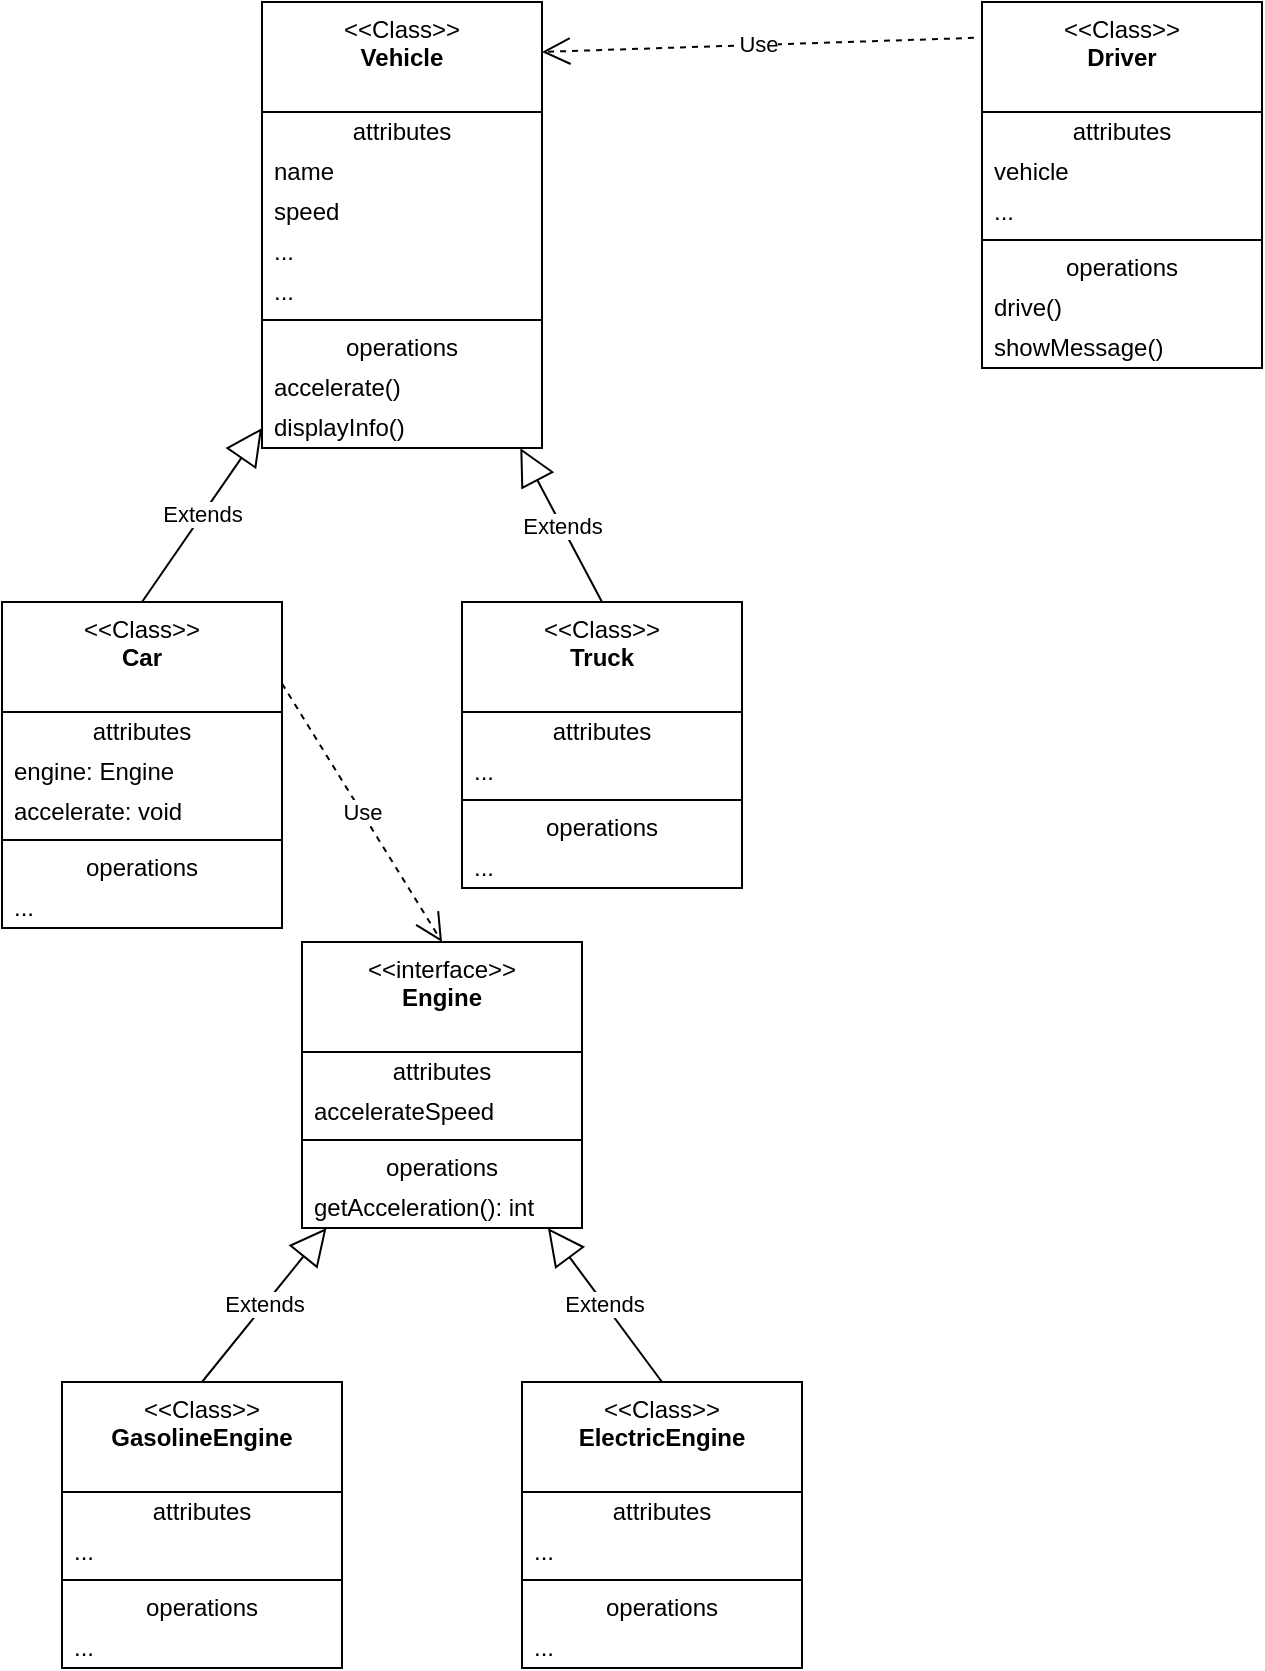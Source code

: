 <mxfile version="28.1.1">
  <diagram name="第 1 页" id="e4H4GtdoxLSZOBxEdRmO">
    <mxGraphModel dx="1678" dy="874" grid="1" gridSize="10" guides="1" tooltips="1" connect="1" arrows="1" fold="1" page="1" pageScale="1" pageWidth="1600" pageHeight="900" math="0" shadow="0">
      <root>
        <mxCell id="0" />
        <mxCell id="1" parent="0" />
        <mxCell id="27Q6gI-1ZeSjMCgkvhXm-2" value="&amp;lt;&amp;lt;Class&amp;gt;&amp;gt;&lt;br&gt;&lt;b&gt;Driver&lt;/b&gt;" style="swimlane;fontStyle=0;align=center;verticalAlign=top;childLayout=stackLayout;horizontal=1;startSize=55;horizontalStack=0;resizeParent=1;resizeParentMax=0;resizeLast=0;collapsible=0;marginBottom=0;html=1;whiteSpace=wrap;" vertex="1" parent="1">
          <mxGeometry x="510" y="20" width="140" height="183" as="geometry" />
        </mxCell>
        <mxCell id="27Q6gI-1ZeSjMCgkvhXm-3" value="attributes" style="text;html=1;strokeColor=none;fillColor=none;align=center;verticalAlign=middle;spacingLeft=4;spacingRight=4;overflow=hidden;rotatable=0;points=[[0,0.5],[1,0.5]];portConstraint=eastwest;whiteSpace=wrap;" vertex="1" parent="27Q6gI-1ZeSjMCgkvhXm-2">
          <mxGeometry y="55" width="140" height="20" as="geometry" />
        </mxCell>
        <mxCell id="27Q6gI-1ZeSjMCgkvhXm-4" value="vehicle" style="text;html=1;strokeColor=none;fillColor=none;align=left;verticalAlign=middle;spacingLeft=4;spacingRight=4;overflow=hidden;rotatable=0;points=[[0,0.5],[1,0.5]];portConstraint=eastwest;whiteSpace=wrap;" vertex="1" parent="27Q6gI-1ZeSjMCgkvhXm-2">
          <mxGeometry y="75" width="140" height="20" as="geometry" />
        </mxCell>
        <mxCell id="27Q6gI-1ZeSjMCgkvhXm-6" value="..." style="text;html=1;strokeColor=none;fillColor=none;align=left;verticalAlign=middle;spacingLeft=4;spacingRight=4;overflow=hidden;rotatable=0;points=[[0,0.5],[1,0.5]];portConstraint=eastwest;whiteSpace=wrap;" vertex="1" parent="27Q6gI-1ZeSjMCgkvhXm-2">
          <mxGeometry y="95" width="140" height="20" as="geometry" />
        </mxCell>
        <mxCell id="27Q6gI-1ZeSjMCgkvhXm-7" value="" style="line;strokeWidth=1;fillColor=none;align=left;verticalAlign=middle;spacingTop=-1;spacingLeft=3;spacingRight=3;rotatable=0;labelPosition=right;points=[];portConstraint=eastwest;" vertex="1" parent="27Q6gI-1ZeSjMCgkvhXm-2">
          <mxGeometry y="115" width="140" height="8" as="geometry" />
        </mxCell>
        <mxCell id="27Q6gI-1ZeSjMCgkvhXm-8" value="operations" style="text;html=1;strokeColor=none;fillColor=none;align=center;verticalAlign=middle;spacingLeft=4;spacingRight=4;overflow=hidden;rotatable=0;points=[[0,0.5],[1,0.5]];portConstraint=eastwest;whiteSpace=wrap;" vertex="1" parent="27Q6gI-1ZeSjMCgkvhXm-2">
          <mxGeometry y="123" width="140" height="20" as="geometry" />
        </mxCell>
        <mxCell id="27Q6gI-1ZeSjMCgkvhXm-9" value="drive()" style="text;html=1;strokeColor=none;fillColor=none;align=left;verticalAlign=middle;spacingLeft=4;spacingRight=4;overflow=hidden;rotatable=0;points=[[0,0.5],[1,0.5]];portConstraint=eastwest;whiteSpace=wrap;" vertex="1" parent="27Q6gI-1ZeSjMCgkvhXm-2">
          <mxGeometry y="143" width="140" height="20" as="geometry" />
        </mxCell>
        <mxCell id="27Q6gI-1ZeSjMCgkvhXm-71" value="showMessage()" style="text;html=1;strokeColor=none;fillColor=none;align=left;verticalAlign=middle;spacingLeft=4;spacingRight=4;overflow=hidden;rotatable=0;points=[[0,0.5],[1,0.5]];portConstraint=eastwest;whiteSpace=wrap;" vertex="1" parent="27Q6gI-1ZeSjMCgkvhXm-2">
          <mxGeometry y="163" width="140" height="20" as="geometry" />
        </mxCell>
        <mxCell id="27Q6gI-1ZeSjMCgkvhXm-10" value="&amp;lt;&amp;lt;Class&amp;gt;&amp;gt;&lt;br&gt;&lt;b&gt;Vehicle&lt;/b&gt;" style="swimlane;fontStyle=0;align=center;verticalAlign=top;childLayout=stackLayout;horizontal=1;startSize=55;horizontalStack=0;resizeParent=1;resizeParentMax=0;resizeLast=0;collapsible=0;marginBottom=0;html=1;whiteSpace=wrap;fontColor=#000000;" vertex="1" parent="1">
          <mxGeometry x="150" y="20" width="140" height="223" as="geometry" />
        </mxCell>
        <mxCell id="27Q6gI-1ZeSjMCgkvhXm-11" value="attributes" style="text;html=1;strokeColor=none;fillColor=none;align=center;verticalAlign=middle;spacingLeft=4;spacingRight=4;overflow=hidden;rotatable=0;points=[[0,0.5],[1,0.5]];portConstraint=eastwest;whiteSpace=wrap;" vertex="1" parent="27Q6gI-1ZeSjMCgkvhXm-10">
          <mxGeometry y="55" width="140" height="20" as="geometry" />
        </mxCell>
        <mxCell id="27Q6gI-1ZeSjMCgkvhXm-12" value="name" style="text;html=1;strokeColor=none;fillColor=none;align=left;verticalAlign=middle;spacingLeft=4;spacingRight=4;overflow=hidden;rotatable=0;points=[[0,0.5],[1,0.5]];portConstraint=eastwest;whiteSpace=wrap;" vertex="1" parent="27Q6gI-1ZeSjMCgkvhXm-10">
          <mxGeometry y="75" width="140" height="20" as="geometry" />
        </mxCell>
        <mxCell id="27Q6gI-1ZeSjMCgkvhXm-14" value="speed" style="text;html=1;strokeColor=none;fillColor=none;align=left;verticalAlign=middle;spacingLeft=4;spacingRight=4;overflow=hidden;rotatable=0;points=[[0,0.5],[1,0.5]];portConstraint=eastwest;whiteSpace=wrap;" vertex="1" parent="27Q6gI-1ZeSjMCgkvhXm-10">
          <mxGeometry y="95" width="140" height="20" as="geometry" />
        </mxCell>
        <mxCell id="27Q6gI-1ZeSjMCgkvhXm-27" value="..." style="text;html=1;strokeColor=none;fillColor=none;align=left;verticalAlign=middle;spacingLeft=4;spacingRight=4;overflow=hidden;rotatable=0;points=[[0,0.5],[1,0.5]];portConstraint=eastwest;whiteSpace=wrap;" vertex="1" parent="27Q6gI-1ZeSjMCgkvhXm-10">
          <mxGeometry y="115" width="140" height="20" as="geometry" />
        </mxCell>
        <mxCell id="27Q6gI-1ZeSjMCgkvhXm-28" value="..." style="text;html=1;strokeColor=none;fillColor=none;align=left;verticalAlign=middle;spacingLeft=4;spacingRight=4;overflow=hidden;rotatable=0;points=[[0,0.5],[1,0.5]];portConstraint=eastwest;whiteSpace=wrap;" vertex="1" parent="27Q6gI-1ZeSjMCgkvhXm-10">
          <mxGeometry y="135" width="140" height="20" as="geometry" />
        </mxCell>
        <mxCell id="27Q6gI-1ZeSjMCgkvhXm-15" value="" style="line;strokeWidth=1;fillColor=none;align=left;verticalAlign=middle;spacingTop=-1;spacingLeft=3;spacingRight=3;rotatable=0;labelPosition=right;points=[];portConstraint=eastwest;" vertex="1" parent="27Q6gI-1ZeSjMCgkvhXm-10">
          <mxGeometry y="155" width="140" height="8" as="geometry" />
        </mxCell>
        <mxCell id="27Q6gI-1ZeSjMCgkvhXm-16" value="operations" style="text;html=1;strokeColor=none;fillColor=none;align=center;verticalAlign=middle;spacingLeft=4;spacingRight=4;overflow=hidden;rotatable=0;points=[[0,0.5],[1,0.5]];portConstraint=eastwest;whiteSpace=wrap;" vertex="1" parent="27Q6gI-1ZeSjMCgkvhXm-10">
          <mxGeometry y="163" width="140" height="20" as="geometry" />
        </mxCell>
        <mxCell id="27Q6gI-1ZeSjMCgkvhXm-17" value="accelerate()" style="text;html=1;strokeColor=none;fillColor=none;align=left;verticalAlign=middle;spacingLeft=4;spacingRight=4;overflow=hidden;rotatable=0;points=[[0,0.5],[1,0.5]];portConstraint=eastwest;whiteSpace=wrap;" vertex="1" parent="27Q6gI-1ZeSjMCgkvhXm-10">
          <mxGeometry y="183" width="140" height="20" as="geometry" />
        </mxCell>
        <mxCell id="27Q6gI-1ZeSjMCgkvhXm-29" value="displayInfo()" style="text;html=1;strokeColor=none;fillColor=none;align=left;verticalAlign=middle;spacingLeft=4;spacingRight=4;overflow=hidden;rotatable=0;points=[[0,0.5],[1,0.5]];portConstraint=eastwest;whiteSpace=wrap;" vertex="1" parent="27Q6gI-1ZeSjMCgkvhXm-10">
          <mxGeometry y="203" width="140" height="20" as="geometry" />
        </mxCell>
        <mxCell id="27Q6gI-1ZeSjMCgkvhXm-18" value="&amp;lt;&amp;lt;Class&amp;gt;&amp;gt;&lt;br&gt;&lt;b&gt;Car&lt;/b&gt;" style="swimlane;fontStyle=0;align=center;verticalAlign=top;childLayout=stackLayout;horizontal=1;startSize=55;horizontalStack=0;resizeParent=1;resizeParentMax=0;resizeLast=0;collapsible=0;marginBottom=0;html=1;whiteSpace=wrap;" vertex="1" parent="1">
          <mxGeometry x="20" y="320" width="140" height="163" as="geometry" />
        </mxCell>
        <mxCell id="27Q6gI-1ZeSjMCgkvhXm-19" value="attributes" style="text;html=1;strokeColor=none;fillColor=none;align=center;verticalAlign=middle;spacingLeft=4;spacingRight=4;overflow=hidden;rotatable=0;points=[[0,0.5],[1,0.5]];portConstraint=eastwest;whiteSpace=wrap;" vertex="1" parent="27Q6gI-1ZeSjMCgkvhXm-18">
          <mxGeometry y="55" width="140" height="20" as="geometry" />
        </mxCell>
        <mxCell id="27Q6gI-1ZeSjMCgkvhXm-79" value="engine: Engine" style="text;html=1;strokeColor=none;fillColor=none;align=left;verticalAlign=middle;spacingLeft=4;spacingRight=4;overflow=hidden;rotatable=0;points=[[0,0.5],[1,0.5]];portConstraint=eastwest;whiteSpace=wrap;" vertex="1" parent="27Q6gI-1ZeSjMCgkvhXm-18">
          <mxGeometry y="75" width="140" height="20" as="geometry" />
        </mxCell>
        <mxCell id="27Q6gI-1ZeSjMCgkvhXm-74" value="accelerate: void" style="text;html=1;strokeColor=none;fillColor=none;align=left;verticalAlign=middle;spacingLeft=4;spacingRight=4;overflow=hidden;rotatable=0;points=[[0,0.5],[1,0.5]];portConstraint=eastwest;whiteSpace=wrap;" vertex="1" parent="27Q6gI-1ZeSjMCgkvhXm-18">
          <mxGeometry y="95" width="140" height="20" as="geometry" />
        </mxCell>
        <mxCell id="27Q6gI-1ZeSjMCgkvhXm-23" value="" style="line;strokeWidth=1;fillColor=none;align=left;verticalAlign=middle;spacingTop=-1;spacingLeft=3;spacingRight=3;rotatable=0;labelPosition=right;points=[];portConstraint=eastwest;" vertex="1" parent="27Q6gI-1ZeSjMCgkvhXm-18">
          <mxGeometry y="115" width="140" height="8" as="geometry" />
        </mxCell>
        <mxCell id="27Q6gI-1ZeSjMCgkvhXm-24" value="operations" style="text;html=1;strokeColor=none;fillColor=none;align=center;verticalAlign=middle;spacingLeft=4;spacingRight=4;overflow=hidden;rotatable=0;points=[[0,0.5],[1,0.5]];portConstraint=eastwest;whiteSpace=wrap;" vertex="1" parent="27Q6gI-1ZeSjMCgkvhXm-18">
          <mxGeometry y="123" width="140" height="20" as="geometry" />
        </mxCell>
        <mxCell id="27Q6gI-1ZeSjMCgkvhXm-25" value="..." style="text;html=1;strokeColor=none;fillColor=none;align=left;verticalAlign=middle;spacingLeft=4;spacingRight=4;overflow=hidden;rotatable=0;points=[[0,0.5],[1,0.5]];portConstraint=eastwest;whiteSpace=wrap;" vertex="1" parent="27Q6gI-1ZeSjMCgkvhXm-18">
          <mxGeometry y="143" width="140" height="20" as="geometry" />
        </mxCell>
        <mxCell id="27Q6gI-1ZeSjMCgkvhXm-30" value="&amp;lt;&amp;lt;Class&amp;gt;&amp;gt;&lt;br&gt;&lt;b&gt;Truck&lt;/b&gt;" style="swimlane;fontStyle=0;align=center;verticalAlign=top;childLayout=stackLayout;horizontal=1;startSize=55;horizontalStack=0;resizeParent=1;resizeParentMax=0;resizeLast=0;collapsible=0;marginBottom=0;html=1;whiteSpace=wrap;" vertex="1" parent="1">
          <mxGeometry x="250" y="320" width="140" height="143" as="geometry" />
        </mxCell>
        <mxCell id="27Q6gI-1ZeSjMCgkvhXm-31" value="attributes" style="text;html=1;strokeColor=none;fillColor=none;align=center;verticalAlign=middle;spacingLeft=4;spacingRight=4;overflow=hidden;rotatable=0;points=[[0,0.5],[1,0.5]];portConstraint=eastwest;whiteSpace=wrap;" vertex="1" parent="27Q6gI-1ZeSjMCgkvhXm-30">
          <mxGeometry y="55" width="140" height="20" as="geometry" />
        </mxCell>
        <mxCell id="27Q6gI-1ZeSjMCgkvhXm-32" value="..." style="text;html=1;strokeColor=none;fillColor=none;align=left;verticalAlign=middle;spacingLeft=4;spacingRight=4;overflow=hidden;rotatable=0;points=[[0,0.5],[1,0.5]];portConstraint=eastwest;whiteSpace=wrap;" vertex="1" parent="27Q6gI-1ZeSjMCgkvhXm-30">
          <mxGeometry y="75" width="140" height="20" as="geometry" />
        </mxCell>
        <mxCell id="27Q6gI-1ZeSjMCgkvhXm-35" value="" style="line;strokeWidth=1;fillColor=none;align=left;verticalAlign=middle;spacingTop=-1;spacingLeft=3;spacingRight=3;rotatable=0;labelPosition=right;points=[];portConstraint=eastwest;" vertex="1" parent="27Q6gI-1ZeSjMCgkvhXm-30">
          <mxGeometry y="95" width="140" height="8" as="geometry" />
        </mxCell>
        <mxCell id="27Q6gI-1ZeSjMCgkvhXm-36" value="operations" style="text;html=1;strokeColor=none;fillColor=none;align=center;verticalAlign=middle;spacingLeft=4;spacingRight=4;overflow=hidden;rotatable=0;points=[[0,0.5],[1,0.5]];portConstraint=eastwest;whiteSpace=wrap;" vertex="1" parent="27Q6gI-1ZeSjMCgkvhXm-30">
          <mxGeometry y="103" width="140" height="20" as="geometry" />
        </mxCell>
        <mxCell id="27Q6gI-1ZeSjMCgkvhXm-37" value="..." style="text;html=1;strokeColor=none;fillColor=none;align=left;verticalAlign=middle;spacingLeft=4;spacingRight=4;overflow=hidden;rotatable=0;points=[[0,0.5],[1,0.5]];portConstraint=eastwest;whiteSpace=wrap;" vertex="1" parent="27Q6gI-1ZeSjMCgkvhXm-30">
          <mxGeometry y="123" width="140" height="20" as="geometry" />
        </mxCell>
        <mxCell id="27Q6gI-1ZeSjMCgkvhXm-38" value="&amp;lt;&amp;lt;interface&amp;gt;&amp;gt;&lt;br&gt;&lt;b&gt;Engine&lt;/b&gt;" style="swimlane;fontStyle=0;align=center;verticalAlign=top;childLayout=stackLayout;horizontal=1;startSize=55;horizontalStack=0;resizeParent=1;resizeParentMax=0;resizeLast=0;collapsible=0;marginBottom=0;html=1;whiteSpace=wrap;" vertex="1" parent="1">
          <mxGeometry x="170" y="490" width="140" height="143" as="geometry" />
        </mxCell>
        <mxCell id="27Q6gI-1ZeSjMCgkvhXm-39" value="attributes" style="text;html=1;strokeColor=none;fillColor=none;align=center;verticalAlign=middle;spacingLeft=4;spacingRight=4;overflow=hidden;rotatable=0;points=[[0,0.5],[1,0.5]];portConstraint=eastwest;whiteSpace=wrap;" vertex="1" parent="27Q6gI-1ZeSjMCgkvhXm-38">
          <mxGeometry y="55" width="140" height="20" as="geometry" />
        </mxCell>
        <mxCell id="27Q6gI-1ZeSjMCgkvhXm-40" value="accelerateSpeed" style="text;html=1;strokeColor=none;fillColor=none;align=left;verticalAlign=middle;spacingLeft=4;spacingRight=4;overflow=hidden;rotatable=0;points=[[0,0.5],[1,0.5]];portConstraint=eastwest;whiteSpace=wrap;" vertex="1" parent="27Q6gI-1ZeSjMCgkvhXm-38">
          <mxGeometry y="75" width="140" height="20" as="geometry" />
        </mxCell>
        <mxCell id="27Q6gI-1ZeSjMCgkvhXm-43" value="" style="line;strokeWidth=1;fillColor=none;align=left;verticalAlign=middle;spacingTop=-1;spacingLeft=3;spacingRight=3;rotatable=0;labelPosition=right;points=[];portConstraint=eastwest;" vertex="1" parent="27Q6gI-1ZeSjMCgkvhXm-38">
          <mxGeometry y="95" width="140" height="8" as="geometry" />
        </mxCell>
        <mxCell id="27Q6gI-1ZeSjMCgkvhXm-44" value="operations" style="text;html=1;strokeColor=none;fillColor=none;align=center;verticalAlign=middle;spacingLeft=4;spacingRight=4;overflow=hidden;rotatable=0;points=[[0,0.5],[1,0.5]];portConstraint=eastwest;whiteSpace=wrap;" vertex="1" parent="27Q6gI-1ZeSjMCgkvhXm-38">
          <mxGeometry y="103" width="140" height="20" as="geometry" />
        </mxCell>
        <mxCell id="27Q6gI-1ZeSjMCgkvhXm-45" value="getAcceleration(): int" style="text;html=1;strokeColor=none;fillColor=none;align=left;verticalAlign=middle;spacingLeft=4;spacingRight=4;overflow=hidden;rotatable=0;points=[[0,0.5],[1,0.5]];portConstraint=eastwest;whiteSpace=wrap;" vertex="1" parent="27Q6gI-1ZeSjMCgkvhXm-38">
          <mxGeometry y="123" width="140" height="20" as="geometry" />
        </mxCell>
        <mxCell id="27Q6gI-1ZeSjMCgkvhXm-46" value="&amp;lt;&amp;lt;Class&amp;gt;&amp;gt;&lt;br&gt;&lt;b&gt;GasolineEngine&lt;/b&gt;" style="swimlane;fontStyle=0;align=center;verticalAlign=top;childLayout=stackLayout;horizontal=1;startSize=55;horizontalStack=0;resizeParent=1;resizeParentMax=0;resizeLast=0;collapsible=0;marginBottom=0;html=1;whiteSpace=wrap;" vertex="1" parent="1">
          <mxGeometry x="50" y="710" width="140" height="143" as="geometry" />
        </mxCell>
        <mxCell id="27Q6gI-1ZeSjMCgkvhXm-47" value="attributes" style="text;html=1;strokeColor=none;fillColor=none;align=center;verticalAlign=middle;spacingLeft=4;spacingRight=4;overflow=hidden;rotatable=0;points=[[0,0.5],[1,0.5]];portConstraint=eastwest;whiteSpace=wrap;" vertex="1" parent="27Q6gI-1ZeSjMCgkvhXm-46">
          <mxGeometry y="55" width="140" height="20" as="geometry" />
        </mxCell>
        <mxCell id="27Q6gI-1ZeSjMCgkvhXm-50" value="..." style="text;html=1;strokeColor=none;fillColor=none;align=left;verticalAlign=middle;spacingLeft=4;spacingRight=4;overflow=hidden;rotatable=0;points=[[0,0.5],[1,0.5]];portConstraint=eastwest;whiteSpace=wrap;" vertex="1" parent="27Q6gI-1ZeSjMCgkvhXm-46">
          <mxGeometry y="75" width="140" height="20" as="geometry" />
        </mxCell>
        <mxCell id="27Q6gI-1ZeSjMCgkvhXm-51" value="" style="line;strokeWidth=1;fillColor=none;align=left;verticalAlign=middle;spacingTop=-1;spacingLeft=3;spacingRight=3;rotatable=0;labelPosition=right;points=[];portConstraint=eastwest;" vertex="1" parent="27Q6gI-1ZeSjMCgkvhXm-46">
          <mxGeometry y="95" width="140" height="8" as="geometry" />
        </mxCell>
        <mxCell id="27Q6gI-1ZeSjMCgkvhXm-52" value="operations" style="text;html=1;strokeColor=none;fillColor=none;align=center;verticalAlign=middle;spacingLeft=4;spacingRight=4;overflow=hidden;rotatable=0;points=[[0,0.5],[1,0.5]];portConstraint=eastwest;whiteSpace=wrap;" vertex="1" parent="27Q6gI-1ZeSjMCgkvhXm-46">
          <mxGeometry y="103" width="140" height="20" as="geometry" />
        </mxCell>
        <mxCell id="27Q6gI-1ZeSjMCgkvhXm-53" value="..." style="text;html=1;strokeColor=none;fillColor=none;align=left;verticalAlign=middle;spacingLeft=4;spacingRight=4;overflow=hidden;rotatable=0;points=[[0,0.5],[1,0.5]];portConstraint=eastwest;whiteSpace=wrap;" vertex="1" parent="27Q6gI-1ZeSjMCgkvhXm-46">
          <mxGeometry y="123" width="140" height="20" as="geometry" />
        </mxCell>
        <mxCell id="27Q6gI-1ZeSjMCgkvhXm-54" value="&amp;lt;&amp;lt;Class&amp;gt;&amp;gt;&lt;br&gt;&lt;b&gt;ElectricEngine&lt;/b&gt;" style="swimlane;fontStyle=0;align=center;verticalAlign=top;childLayout=stackLayout;horizontal=1;startSize=55;horizontalStack=0;resizeParent=1;resizeParentMax=0;resizeLast=0;collapsible=0;marginBottom=0;html=1;whiteSpace=wrap;" vertex="1" parent="1">
          <mxGeometry x="280" y="710" width="140" height="143" as="geometry" />
        </mxCell>
        <mxCell id="27Q6gI-1ZeSjMCgkvhXm-55" value="attributes" style="text;html=1;strokeColor=none;fillColor=none;align=center;verticalAlign=middle;spacingLeft=4;spacingRight=4;overflow=hidden;rotatable=0;points=[[0,0.5],[1,0.5]];portConstraint=eastwest;whiteSpace=wrap;" vertex="1" parent="27Q6gI-1ZeSjMCgkvhXm-54">
          <mxGeometry y="55" width="140" height="20" as="geometry" />
        </mxCell>
        <mxCell id="27Q6gI-1ZeSjMCgkvhXm-58" value="..." style="text;html=1;strokeColor=none;fillColor=none;align=left;verticalAlign=middle;spacingLeft=4;spacingRight=4;overflow=hidden;rotatable=0;points=[[0,0.5],[1,0.5]];portConstraint=eastwest;whiteSpace=wrap;" vertex="1" parent="27Q6gI-1ZeSjMCgkvhXm-54">
          <mxGeometry y="75" width="140" height="20" as="geometry" />
        </mxCell>
        <mxCell id="27Q6gI-1ZeSjMCgkvhXm-59" value="" style="line;strokeWidth=1;fillColor=none;align=left;verticalAlign=middle;spacingTop=-1;spacingLeft=3;spacingRight=3;rotatable=0;labelPosition=right;points=[];portConstraint=eastwest;" vertex="1" parent="27Q6gI-1ZeSjMCgkvhXm-54">
          <mxGeometry y="95" width="140" height="8" as="geometry" />
        </mxCell>
        <mxCell id="27Q6gI-1ZeSjMCgkvhXm-60" value="operations" style="text;html=1;strokeColor=none;fillColor=none;align=center;verticalAlign=middle;spacingLeft=4;spacingRight=4;overflow=hidden;rotatable=0;points=[[0,0.5],[1,0.5]];portConstraint=eastwest;whiteSpace=wrap;" vertex="1" parent="27Q6gI-1ZeSjMCgkvhXm-54">
          <mxGeometry y="103" width="140" height="20" as="geometry" />
        </mxCell>
        <mxCell id="27Q6gI-1ZeSjMCgkvhXm-61" value="..." style="text;html=1;strokeColor=none;fillColor=none;align=left;verticalAlign=middle;spacingLeft=4;spacingRight=4;overflow=hidden;rotatable=0;points=[[0,0.5],[1,0.5]];portConstraint=eastwest;whiteSpace=wrap;" vertex="1" parent="27Q6gI-1ZeSjMCgkvhXm-54">
          <mxGeometry y="123" width="140" height="20" as="geometry" />
        </mxCell>
        <mxCell id="27Q6gI-1ZeSjMCgkvhXm-64" value="Extends" style="endArrow=block;endSize=16;endFill=0;html=1;rounded=0;exitX=0.5;exitY=0;exitDx=0;exitDy=0;" edge="1" parent="1" source="27Q6gI-1ZeSjMCgkvhXm-18" target="27Q6gI-1ZeSjMCgkvhXm-10">
          <mxGeometry width="160" relative="1" as="geometry">
            <mxPoint x="200" y="300" as="sourcePoint" />
            <mxPoint x="360" y="300" as="targetPoint" />
          </mxGeometry>
        </mxCell>
        <mxCell id="27Q6gI-1ZeSjMCgkvhXm-65" value="Extends" style="endArrow=block;endSize=16;endFill=0;html=1;rounded=0;exitX=0.5;exitY=0;exitDx=0;exitDy=0;" edge="1" parent="1" source="27Q6gI-1ZeSjMCgkvhXm-30" target="27Q6gI-1ZeSjMCgkvhXm-10">
          <mxGeometry width="160" relative="1" as="geometry">
            <mxPoint x="190" y="360" as="sourcePoint" />
            <mxPoint x="323" y="241" as="targetPoint" />
          </mxGeometry>
        </mxCell>
        <mxCell id="27Q6gI-1ZeSjMCgkvhXm-66" value="Extends" style="endArrow=block;endSize=16;endFill=0;html=1;rounded=0;exitX=0.5;exitY=0;exitDx=0;exitDy=0;" edge="1" parent="1" source="27Q6gI-1ZeSjMCgkvhXm-46" target="27Q6gI-1ZeSjMCgkvhXm-38">
          <mxGeometry width="160" relative="1" as="geometry">
            <mxPoint x="230" y="710" as="sourcePoint" />
            <mxPoint x="220" y="690" as="targetPoint" />
          </mxGeometry>
        </mxCell>
        <mxCell id="27Q6gI-1ZeSjMCgkvhXm-67" value="Extends" style="endArrow=block;endSize=16;endFill=0;html=1;rounded=0;exitX=0.5;exitY=0;exitDx=0;exitDy=0;" edge="1" parent="1" source="27Q6gI-1ZeSjMCgkvhXm-54" target="27Q6gI-1ZeSjMCgkvhXm-38">
          <mxGeometry width="160" relative="1" as="geometry">
            <mxPoint x="190" y="797" as="sourcePoint" />
            <mxPoint x="240" y="690" as="targetPoint" />
          </mxGeometry>
        </mxCell>
        <mxCell id="27Q6gI-1ZeSjMCgkvhXm-68" value="Use" style="endArrow=open;endSize=12;dashed=1;html=1;rounded=0;exitX=-0.029;exitY=0.098;exitDx=0;exitDy=0;exitPerimeter=0;entryX=1;entryY=0.112;entryDx=0;entryDy=0;entryPerimeter=0;" edge="1" parent="1" source="27Q6gI-1ZeSjMCgkvhXm-2" target="27Q6gI-1ZeSjMCgkvhXm-10">
          <mxGeometry width="160" relative="1" as="geometry">
            <mxPoint x="200" y="300" as="sourcePoint" />
            <mxPoint x="360" y="300" as="targetPoint" />
          </mxGeometry>
        </mxCell>
        <mxCell id="27Q6gI-1ZeSjMCgkvhXm-69" value="Use" style="endArrow=open;endSize=12;dashed=1;html=1;rounded=0;entryX=0.5;entryY=0;entryDx=0;entryDy=0;exitX=1;exitY=0.25;exitDx=0;exitDy=0;" edge="1" parent="1" source="27Q6gI-1ZeSjMCgkvhXm-18" target="27Q6gI-1ZeSjMCgkvhXm-38">
          <mxGeometry width="160" relative="1" as="geometry">
            <mxPoint x="200" y="590" as="sourcePoint" />
            <mxPoint x="360" y="590" as="targetPoint" />
          </mxGeometry>
        </mxCell>
      </root>
    </mxGraphModel>
  </diagram>
</mxfile>
